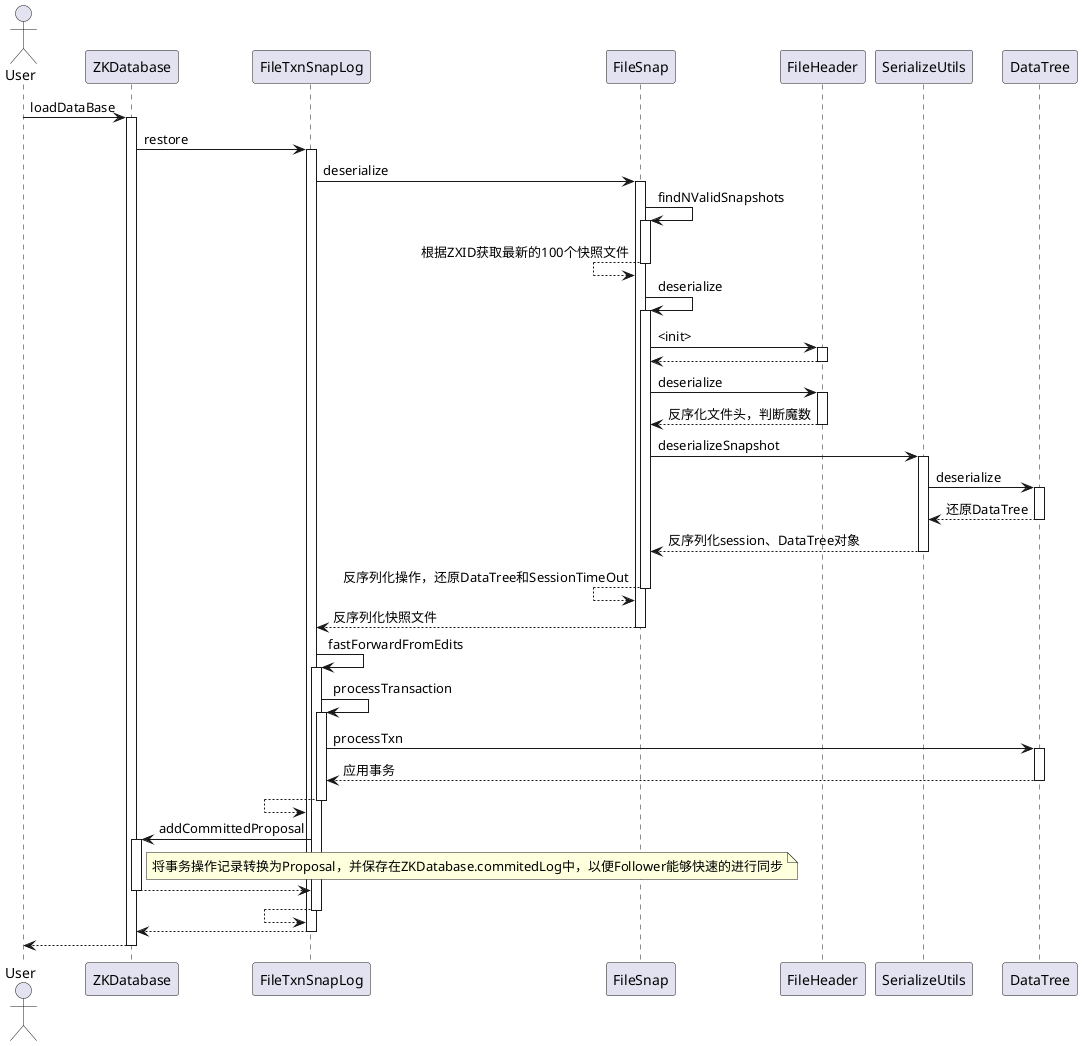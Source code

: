 @startuml

actor User

User->ZKDatabase:loadDataBase
activate ZKDatabase
    ZKDatabase->FileTxnSnapLog:restore
    activate FileTxnSnapLog
        FileTxnSnapLog->FileSnap:deserialize
        activate FileSnap
            FileSnap->FileSnap:findNValidSnapshots
            activate FileSnap
            FileSnap<--FileSnap:根据ZXID获取最新的100个快照文件
            deactivate FileSnap

            FileSnap->FileSnap:deserialize
            activate FileSnap
                FileSnap->FileHeader:<init>
                activate FileHeader
                FileSnap<--FileHeader:
                deactivate FileHeader

                FileSnap->FileHeader:deserialize
                activate FileHeader
                FileSnap<--FileHeader:反序化文件头，判断魔数
                deactivate FileHeader

                FileSnap->SerializeUtils:deserializeSnapshot
                activate SerializeUtils
                    SerializeUtils->DataTree:deserialize
                    activate DataTree
                    SerializeUtils<--DataTree:还原DataTree
                    deactivate DataTree
                FileSnap<--SerializeUtils:反序列化session、DataTree对象
                deactivate SerializeUtils

            FileSnap<--FileSnap:反序列化操作，还原DataTree和SessionTimeOut
            deactivate FileSnap

        FileTxnSnapLog<--FileSnap:反序列化快照文件
        deactivate FileSnap

        FileTxnSnapLog->FileTxnSnapLog:fastForwardFromEdits
        activate FileTxnSnapLog
            FileTxnSnapLog->FileTxnSnapLog:processTransaction
            activate FileTxnSnapLog
                FileTxnSnapLog->DataTree:processTxn
                activate DataTree
                FileTxnSnapLog<--DataTree:应用事务
                deactivate DataTree
            FileTxnSnapLog<--FileTxnSnapLog:
            deactivate FileTxnSnapLog

            FileTxnSnapLog->ZKDatabase:addCommittedProposal
            activate ZKDatabase
            note right of ZKDatabase: 将事务操作记录转换为Proposal，并保存在ZKDatabase.commitedLog中，以便Follower能够快速的进行同步
            FileTxnSnapLog<--ZKDatabase:
            deactivate ZKDatabase

        FileTxnSnapLog<--FileTxnSnapLog:
        deactivate FileTxnSnapLog

    ZKDatabase<--FileTxnSnapLog:
    deactivate FileTxnSnapLog

User<--ZKDatabase:
deactivate ZKDatabase

@enduml